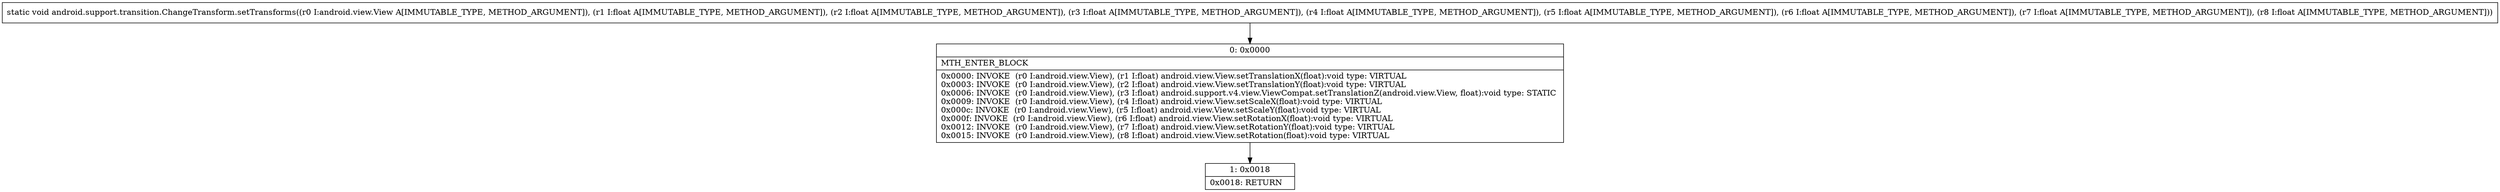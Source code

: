 digraph "CFG forandroid.support.transition.ChangeTransform.setTransforms(Landroid\/view\/View;FFFFFFFF)V" {
Node_0 [shape=record,label="{0\:\ 0x0000|MTH_ENTER_BLOCK\l|0x0000: INVOKE  (r0 I:android.view.View), (r1 I:float) android.view.View.setTranslationX(float):void type: VIRTUAL \l0x0003: INVOKE  (r0 I:android.view.View), (r2 I:float) android.view.View.setTranslationY(float):void type: VIRTUAL \l0x0006: INVOKE  (r0 I:android.view.View), (r3 I:float) android.support.v4.view.ViewCompat.setTranslationZ(android.view.View, float):void type: STATIC \l0x0009: INVOKE  (r0 I:android.view.View), (r4 I:float) android.view.View.setScaleX(float):void type: VIRTUAL \l0x000c: INVOKE  (r0 I:android.view.View), (r5 I:float) android.view.View.setScaleY(float):void type: VIRTUAL \l0x000f: INVOKE  (r0 I:android.view.View), (r6 I:float) android.view.View.setRotationX(float):void type: VIRTUAL \l0x0012: INVOKE  (r0 I:android.view.View), (r7 I:float) android.view.View.setRotationY(float):void type: VIRTUAL \l0x0015: INVOKE  (r0 I:android.view.View), (r8 I:float) android.view.View.setRotation(float):void type: VIRTUAL \l}"];
Node_1 [shape=record,label="{1\:\ 0x0018|0x0018: RETURN   \l}"];
MethodNode[shape=record,label="{static void android.support.transition.ChangeTransform.setTransforms((r0 I:android.view.View A[IMMUTABLE_TYPE, METHOD_ARGUMENT]), (r1 I:float A[IMMUTABLE_TYPE, METHOD_ARGUMENT]), (r2 I:float A[IMMUTABLE_TYPE, METHOD_ARGUMENT]), (r3 I:float A[IMMUTABLE_TYPE, METHOD_ARGUMENT]), (r4 I:float A[IMMUTABLE_TYPE, METHOD_ARGUMENT]), (r5 I:float A[IMMUTABLE_TYPE, METHOD_ARGUMENT]), (r6 I:float A[IMMUTABLE_TYPE, METHOD_ARGUMENT]), (r7 I:float A[IMMUTABLE_TYPE, METHOD_ARGUMENT]), (r8 I:float A[IMMUTABLE_TYPE, METHOD_ARGUMENT])) }"];
MethodNode -> Node_0;
Node_0 -> Node_1;
}

